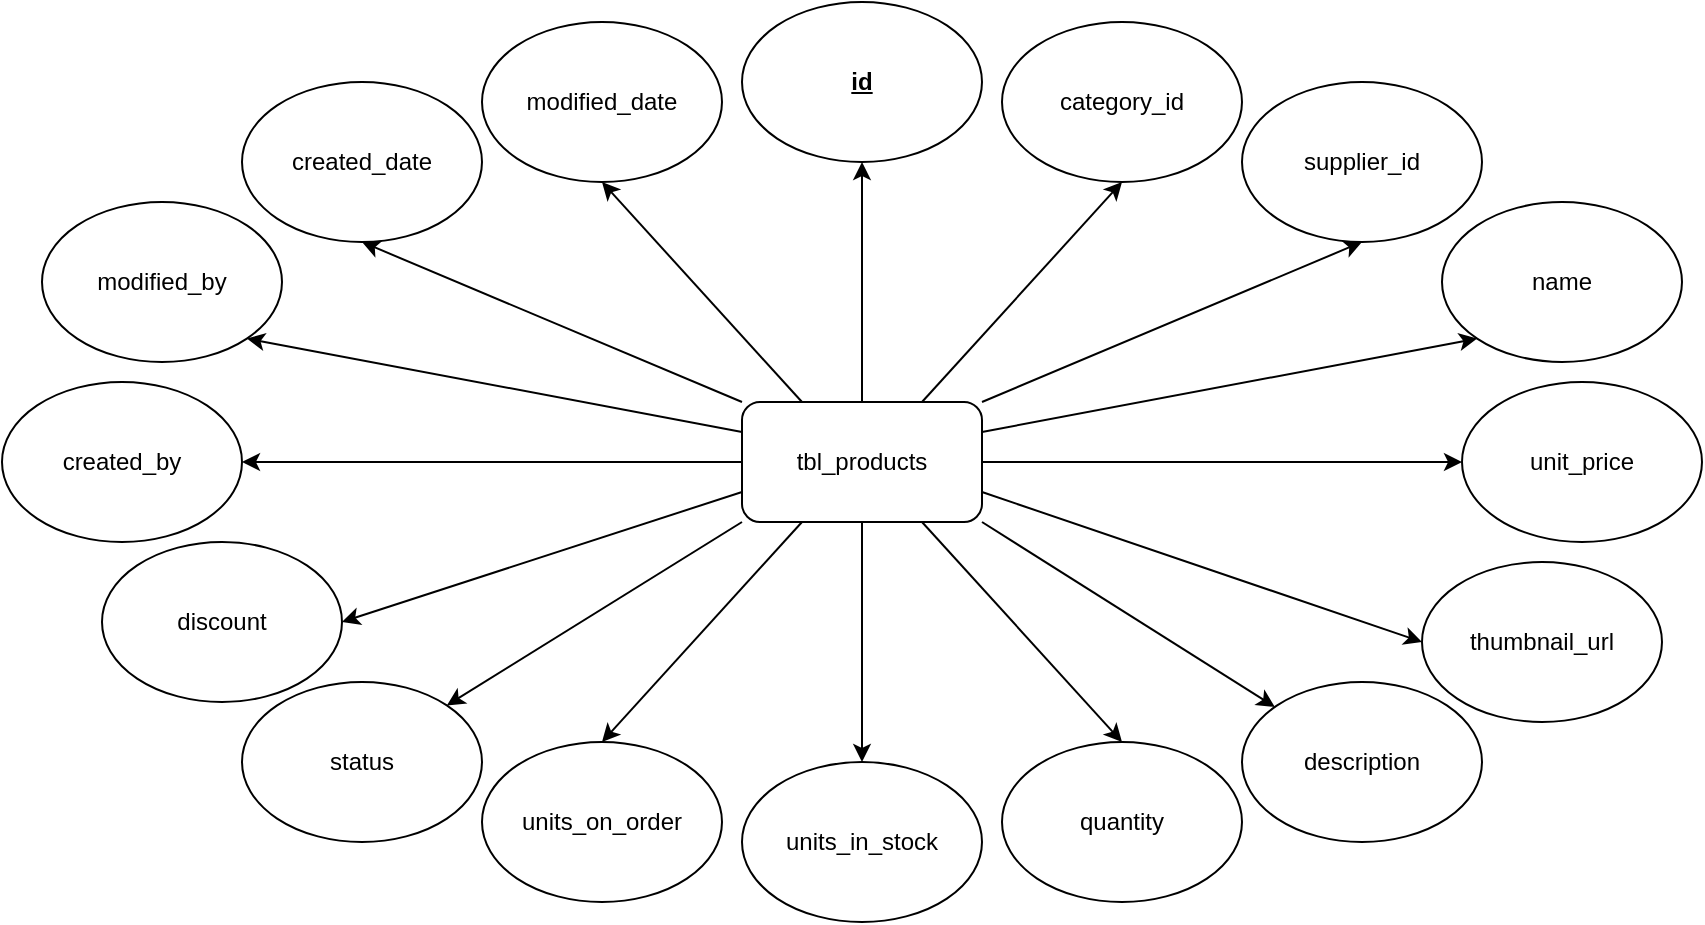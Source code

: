 <mxfile version="14.5.1" type="device"><diagram id="_XBZTfCBkBmvD9kpVY42" name="Page-1"><mxGraphModel dx="1714" dy="666" grid="1" gridSize="10" guides="1" tooltips="1" connect="1" arrows="1" fold="1" page="1" pageScale="1" pageWidth="850" pageHeight="1100" math="0" shadow="0"><root><mxCell id="0"/><mxCell id="1" parent="0"/><mxCell id="zBN5ZJn_SIb1YVqsDGPa-18" style="edgeStyle=orthogonalEdgeStyle;rounded=0;orthogonalLoop=1;jettySize=auto;html=1;entryX=0.5;entryY=1;entryDx=0;entryDy=0;fontFamily=Helvetica;fontSize=12;" edge="1" parent="1" source="zBN5ZJn_SIb1YVqsDGPa-1" target="zBN5ZJn_SIb1YVqsDGPa-2"><mxGeometry relative="1" as="geometry"/></mxCell><mxCell id="zBN5ZJn_SIb1YVqsDGPa-19" style="edgeStyle=orthogonalEdgeStyle;rounded=0;orthogonalLoop=1;jettySize=auto;html=1;entryX=0;entryY=0.5;entryDx=0;entryDy=0;fontFamily=Helvetica;fontSize=12;" edge="1" parent="1" source="zBN5ZJn_SIb1YVqsDGPa-1" target="zBN5ZJn_SIb1YVqsDGPa-6"><mxGeometry relative="1" as="geometry"/></mxCell><mxCell id="zBN5ZJn_SIb1YVqsDGPa-20" style="edgeStyle=orthogonalEdgeStyle;rounded=0;orthogonalLoop=1;jettySize=auto;html=1;fontFamily=Helvetica;fontSize=12;" edge="1" parent="1" source="zBN5ZJn_SIb1YVqsDGPa-1" target="zBN5ZJn_SIb1YVqsDGPa-10"><mxGeometry relative="1" as="geometry"/></mxCell><mxCell id="zBN5ZJn_SIb1YVqsDGPa-21" style="edgeStyle=orthogonalEdgeStyle;rounded=0;orthogonalLoop=1;jettySize=auto;html=1;entryX=1;entryY=0.5;entryDx=0;entryDy=0;fontFamily=Helvetica;fontSize=12;" edge="1" parent="1" source="zBN5ZJn_SIb1YVqsDGPa-1" target="zBN5ZJn_SIb1YVqsDGPa-14"><mxGeometry relative="1" as="geometry"/></mxCell><mxCell id="zBN5ZJn_SIb1YVqsDGPa-1" value="&lt;span id=&quot;docs-internal-guid-6e21b1f5-7fff-73fa-4234-542e73d8e674&quot; style=&quot;font-size: 12px;&quot;&gt;&lt;span style=&quot;font-size: 12px; background-color: transparent; vertical-align: baseline;&quot;&gt;tbl_products&lt;/span&gt;&lt;/span&gt;" style="rounded=1;whiteSpace=wrap;html=1;fontFamily=Helvetica;fontSize=12;" vertex="1" parent="1"><mxGeometry x="360" y="350" width="120" height="60" as="geometry"/></mxCell><mxCell id="zBN5ZJn_SIb1YVqsDGPa-2" value="&lt;b style=&quot;font-size: 12px;&quot;&gt;&lt;u style=&quot;font-size: 12px;&quot;&gt;id&lt;/u&gt;&lt;/b&gt;" style="ellipse;whiteSpace=wrap;html=1;fontFamily=Helvetica;fontSize=12;" vertex="1" parent="1"><mxGeometry x="360" y="150" width="120" height="80" as="geometry"/></mxCell><mxCell id="zBN5ZJn_SIb1YVqsDGPa-3" value="&lt;span id=&quot;docs-internal-guid-2e761abe-7fff-c31b-d07c-0b8f161b6bf8&quot; style=&quot;font-size: 12px;&quot;&gt;&lt;span style=&quot;font-size: 12px; background-color: transparent; vertical-align: baseline;&quot;&gt;category_id&lt;/span&gt;&lt;/span&gt;" style="ellipse;whiteSpace=wrap;html=1;fontFamily=Helvetica;fontSize=12;" vertex="1" parent="1"><mxGeometry x="490" y="160" width="120" height="80" as="geometry"/></mxCell><mxCell id="zBN5ZJn_SIb1YVqsDGPa-4" value="&lt;span id=&quot;docs-internal-guid-243d4c91-7fff-da60-47da-f7300d32f92f&quot; style=&quot;font-size: 12px;&quot;&gt;&lt;span style=&quot;font-size: 12px; background-color: transparent; vertical-align: baseline;&quot;&gt;supplier_id&lt;/span&gt;&lt;/span&gt;" style="ellipse;whiteSpace=wrap;html=1;fontFamily=Helvetica;fontSize=12;" vertex="1" parent="1"><mxGeometry x="610" y="190" width="120" height="80" as="geometry"/></mxCell><mxCell id="zBN5ZJn_SIb1YVqsDGPa-5" value="&lt;span id=&quot;docs-internal-guid-08d7a737-7fff-f1ab-7426-9d7c1a31cc10&quot; style=&quot;font-size: 12px;&quot;&gt;&lt;span style=&quot;font-size: 12px; background-color: transparent; vertical-align: baseline;&quot;&gt;name&lt;/span&gt;&lt;/span&gt;" style="ellipse;whiteSpace=wrap;html=1;fontFamily=Helvetica;fontSize=12;" vertex="1" parent="1"><mxGeometry x="710" y="250" width="120" height="80" as="geometry"/></mxCell><mxCell id="zBN5ZJn_SIb1YVqsDGPa-6" value="&lt;span id=&quot;docs-internal-guid-c86216eb-7fff-084b-5779-dad28581980a&quot; style=&quot;font-size: 12px;&quot;&gt;&lt;span style=&quot;font-size: 12px; background-color: transparent; vertical-align: baseline;&quot;&gt;unit_price&lt;/span&gt;&lt;/span&gt;" style="ellipse;whiteSpace=wrap;html=1;fontFamily=Helvetica;fontSize=12;" vertex="1" parent="1"><mxGeometry x="720" y="340" width="120" height="80" as="geometry"/></mxCell><mxCell id="zBN5ZJn_SIb1YVqsDGPa-7" value="&lt;span id=&quot;docs-internal-guid-d89c53fd-7fff-1e32-b6b2-c424d7226441&quot; style=&quot;font-size: 12px;&quot;&gt;&lt;span style=&quot;font-size: 12px; background-color: transparent; vertical-align: baseline;&quot;&gt;thumbnail_url&lt;/span&gt;&lt;/span&gt;" style="ellipse;whiteSpace=wrap;html=1;fontFamily=Helvetica;fontSize=12;" vertex="1" parent="1"><mxGeometry x="700" y="430" width="120" height="80" as="geometry"/></mxCell><mxCell id="zBN5ZJn_SIb1YVqsDGPa-8" value="&lt;span id=&quot;docs-internal-guid-520b58ec-7fff-37f6-4a16-2b36a00168e7&quot; style=&quot;font-size: 12px;&quot;&gt;&lt;span style=&quot;font-size: 12px; background-color: transparent; vertical-align: baseline;&quot;&gt;description&lt;/span&gt;&lt;/span&gt;" style="ellipse;whiteSpace=wrap;html=1;fontFamily=Helvetica;fontSize=12;" vertex="1" parent="1"><mxGeometry x="610" y="490" width="120" height="80" as="geometry"/></mxCell><mxCell id="zBN5ZJn_SIb1YVqsDGPa-9" value="&lt;span id=&quot;docs-internal-guid-cb647582-7fff-4c9b-2653-0b49fee0475a&quot; style=&quot;font-size: 12px;&quot;&gt;&lt;span style=&quot;font-size: 12px; background-color: transparent; vertical-align: baseline;&quot;&gt;quantity&lt;/span&gt;&lt;/span&gt;" style="ellipse;whiteSpace=wrap;html=1;fontFamily=Helvetica;fontSize=12;" vertex="1" parent="1"><mxGeometry x="490" y="520" width="120" height="80" as="geometry"/></mxCell><mxCell id="zBN5ZJn_SIb1YVqsDGPa-10" value="&lt;span id=&quot;docs-internal-guid-68c243d4-7fff-6460-e5e6-9a311859b698&quot; style=&quot;font-size: 12px;&quot;&gt;&lt;span style=&quot;font-size: 12px; background-color: transparent; vertical-align: baseline;&quot;&gt;units_in_stock&lt;/span&gt;&lt;/span&gt;" style="ellipse;whiteSpace=wrap;html=1;fontFamily=Helvetica;fontSize=12;" vertex="1" parent="1"><mxGeometry x="360" y="530" width="120" height="80" as="geometry"/></mxCell><mxCell id="zBN5ZJn_SIb1YVqsDGPa-11" value="&lt;span id=&quot;docs-internal-guid-2683418e-7fff-7da0-1f7c-aaab155fad14&quot; style=&quot;font-size: 12px;&quot;&gt;&lt;span style=&quot;font-size: 12px; background-color: transparent; vertical-align: baseline;&quot;&gt;units_on_order&lt;/span&gt;&lt;/span&gt;" style="ellipse;whiteSpace=wrap;html=1;fontFamily=Helvetica;fontSize=12;" vertex="1" parent="1"><mxGeometry x="230" y="520" width="120" height="80" as="geometry"/></mxCell><mxCell id="zBN5ZJn_SIb1YVqsDGPa-12" value="&lt;span id=&quot;docs-internal-guid-8d2bd18a-7fff-984e-9cea-e839c638940b&quot; style=&quot;font-size: 12px;&quot;&gt;&lt;span style=&quot;font-size: 12px; background-color: transparent; vertical-align: baseline;&quot;&gt;status&lt;/span&gt;&lt;/span&gt;" style="ellipse;whiteSpace=wrap;html=1;fontFamily=Helvetica;fontSize=12;" vertex="1" parent="1"><mxGeometry x="110" y="490" width="120" height="80" as="geometry"/></mxCell><mxCell id="zBN5ZJn_SIb1YVqsDGPa-13" value="&lt;span id=&quot;docs-internal-guid-1c02dc9d-7fff-aca6-53f8-9be15e30e20e&quot; style=&quot;font-size: 12px;&quot;&gt;&lt;span style=&quot;font-size: 12px; background-color: transparent; vertical-align: baseline;&quot;&gt;discount&lt;/span&gt;&lt;/span&gt;" style="ellipse;whiteSpace=wrap;html=1;fontFamily=Helvetica;fontSize=12;" vertex="1" parent="1"><mxGeometry x="40" y="420" width="120" height="80" as="geometry"/></mxCell><mxCell id="zBN5ZJn_SIb1YVqsDGPa-14" value="&lt;span id=&quot;docs-internal-guid-4d0cb4b2-7fff-c069-41c5-729137022d2c&quot; style=&quot;font-size: 12px;&quot;&gt;&lt;span style=&quot;font-size: 12px; background-color: transparent; vertical-align: baseline;&quot;&gt;created_by&lt;/span&gt;&lt;/span&gt;" style="ellipse;whiteSpace=wrap;html=1;fontFamily=Helvetica;fontSize=12;" vertex="1" parent="1"><mxGeometry x="-10" y="340" width="120" height="80" as="geometry"/></mxCell><mxCell id="zBN5ZJn_SIb1YVqsDGPa-15" value="&lt;span id=&quot;docs-internal-guid-fb2e6265-7fff-d5e6-eefe-a894ffe946fb&quot; style=&quot;font-size: 12px;&quot;&gt;&lt;span style=&quot;font-size: 12px; background-color: transparent; vertical-align: baseline;&quot;&gt;modified_by&lt;/span&gt;&lt;/span&gt;" style="ellipse;whiteSpace=wrap;html=1;fontFamily=Helvetica;fontSize=12;" vertex="1" parent="1"><mxGeometry x="10" y="250" width="120" height="80" as="geometry"/></mxCell><mxCell id="zBN5ZJn_SIb1YVqsDGPa-16" value="&lt;span id=&quot;docs-internal-guid-67d06d3e-7fff-f8e7-26a3-48f30128f865&quot; style=&quot;font-size: 12px;&quot;&gt;&lt;span style=&quot;font-size: 12px; background-color: transparent; vertical-align: baseline;&quot;&gt;created_date&lt;/span&gt;&lt;/span&gt;" style="ellipse;whiteSpace=wrap;html=1;fontFamily=Helvetica;fontSize=12;" vertex="1" parent="1"><mxGeometry x="110" y="190" width="120" height="80" as="geometry"/></mxCell><mxCell id="zBN5ZJn_SIb1YVqsDGPa-17" value="&lt;span id=&quot;docs-internal-guid-dcada512-7fff-168d-cac8-3813b0b58119&quot; style=&quot;font-size: 12px;&quot;&gt;&lt;span style=&quot;font-size: 12px; background-color: transparent; vertical-align: baseline;&quot;&gt;modified_date&lt;/span&gt;&lt;/span&gt;" style="ellipse;whiteSpace=wrap;html=1;fontFamily=Helvetica;fontSize=12;" vertex="1" parent="1"><mxGeometry x="230" y="160" width="120" height="80" as="geometry"/></mxCell><mxCell id="zBN5ZJn_SIb1YVqsDGPa-22" value="" style="endArrow=classic;html=1;entryX=0.5;entryY=1;entryDx=0;entryDy=0;exitX=0.25;exitY=0;exitDx=0;exitDy=0;fontFamily=Helvetica;fontSize=12;" edge="1" parent="1" source="zBN5ZJn_SIb1YVqsDGPa-1" target="zBN5ZJn_SIb1YVqsDGPa-17"><mxGeometry width="50" height="50" relative="1" as="geometry"><mxPoint x="400" y="310" as="sourcePoint"/><mxPoint x="450" y="260" as="targetPoint"/></mxGeometry></mxCell><mxCell id="zBN5ZJn_SIb1YVqsDGPa-23" value="" style="endArrow=classic;html=1;exitX=0.75;exitY=0;exitDx=0;exitDy=0;entryX=0.5;entryY=1;entryDx=0;entryDy=0;fontFamily=Helvetica;fontSize=12;" edge="1" parent="1" source="zBN5ZJn_SIb1YVqsDGPa-1" target="zBN5ZJn_SIb1YVqsDGPa-3"><mxGeometry width="50" height="50" relative="1" as="geometry"><mxPoint x="400" y="310" as="sourcePoint"/><mxPoint x="450" y="260" as="targetPoint"/></mxGeometry></mxCell><mxCell id="zBN5ZJn_SIb1YVqsDGPa-24" value="" style="endArrow=classic;html=1;entryX=0.5;entryY=1;entryDx=0;entryDy=0;exitX=1;exitY=0;exitDx=0;exitDy=0;fontFamily=Helvetica;fontSize=12;" edge="1" parent="1" source="zBN5ZJn_SIb1YVqsDGPa-1" target="zBN5ZJn_SIb1YVqsDGPa-4"><mxGeometry width="50" height="50" relative="1" as="geometry"><mxPoint x="400" y="310" as="sourcePoint"/><mxPoint x="450" y="260" as="targetPoint"/></mxGeometry></mxCell><mxCell id="zBN5ZJn_SIb1YVqsDGPa-25" value="" style="endArrow=classic;html=1;exitX=1;exitY=0.25;exitDx=0;exitDy=0;fontFamily=Helvetica;fontSize=12;entryX=0;entryY=1;entryDx=0;entryDy=0;" edge="1" parent="1" source="zBN5ZJn_SIb1YVqsDGPa-1" target="zBN5ZJn_SIb1YVqsDGPa-5"><mxGeometry width="50" height="50" relative="1" as="geometry"><mxPoint x="400" y="310" as="sourcePoint"/><mxPoint x="722" y="325" as="targetPoint"/></mxGeometry></mxCell><mxCell id="zBN5ZJn_SIb1YVqsDGPa-26" value="" style="endArrow=classic;html=1;entryX=0;entryY=0.5;entryDx=0;entryDy=0;exitX=1;exitY=0.75;exitDx=0;exitDy=0;fontFamily=Helvetica;fontSize=12;" edge="1" parent="1" source="zBN5ZJn_SIb1YVqsDGPa-1" target="zBN5ZJn_SIb1YVqsDGPa-7"><mxGeometry width="50" height="50" relative="1" as="geometry"><mxPoint x="400" y="310" as="sourcePoint"/><mxPoint x="450" y="260" as="targetPoint"/></mxGeometry></mxCell><mxCell id="zBN5ZJn_SIb1YVqsDGPa-27" value="" style="endArrow=classic;html=1;exitX=1;exitY=1;exitDx=0;exitDy=0;fontFamily=Helvetica;fontSize=12;" edge="1" parent="1" source="zBN5ZJn_SIb1YVqsDGPa-1" target="zBN5ZJn_SIb1YVqsDGPa-8"><mxGeometry width="50" height="50" relative="1" as="geometry"><mxPoint x="400" y="310" as="sourcePoint"/><mxPoint x="450" y="260" as="targetPoint"/></mxGeometry></mxCell><mxCell id="zBN5ZJn_SIb1YVqsDGPa-28" value="" style="endArrow=classic;html=1;entryX=0.5;entryY=0;entryDx=0;entryDy=0;exitX=0.75;exitY=1;exitDx=0;exitDy=0;fontFamily=Helvetica;fontSize=12;" edge="1" parent="1" source="zBN5ZJn_SIb1YVqsDGPa-1" target="zBN5ZJn_SIb1YVqsDGPa-9"><mxGeometry width="50" height="50" relative="1" as="geometry"><mxPoint x="400" y="310" as="sourcePoint"/><mxPoint x="450" y="260" as="targetPoint"/></mxGeometry></mxCell><mxCell id="zBN5ZJn_SIb1YVqsDGPa-29" value="" style="endArrow=classic;html=1;entryX=0.5;entryY=1;entryDx=0;entryDy=0;exitX=0;exitY=0;exitDx=0;exitDy=0;fontFamily=Helvetica;fontSize=12;" edge="1" parent="1" source="zBN5ZJn_SIb1YVqsDGPa-1" target="zBN5ZJn_SIb1YVqsDGPa-16"><mxGeometry width="50" height="50" relative="1" as="geometry"><mxPoint x="400" y="310" as="sourcePoint"/><mxPoint x="450" y="260" as="targetPoint"/></mxGeometry></mxCell><mxCell id="zBN5ZJn_SIb1YVqsDGPa-30" value="" style="endArrow=classic;html=1;entryX=1;entryY=1;entryDx=0;entryDy=0;exitX=0;exitY=0.25;exitDx=0;exitDy=0;fontFamily=Helvetica;fontSize=12;" edge="1" parent="1" source="zBN5ZJn_SIb1YVqsDGPa-1" target="zBN5ZJn_SIb1YVqsDGPa-15"><mxGeometry width="50" height="50" relative="1" as="geometry"><mxPoint x="400" y="310" as="sourcePoint"/><mxPoint x="450" y="260" as="targetPoint"/></mxGeometry></mxCell><mxCell id="zBN5ZJn_SIb1YVqsDGPa-31" value="" style="endArrow=classic;html=1;entryX=1;entryY=0.5;entryDx=0;entryDy=0;exitX=0;exitY=0.75;exitDx=0;exitDy=0;fontFamily=Helvetica;fontSize=12;" edge="1" parent="1" source="zBN5ZJn_SIb1YVqsDGPa-1" target="zBN5ZJn_SIb1YVqsDGPa-13"><mxGeometry width="50" height="50" relative="1" as="geometry"><mxPoint x="400" y="310" as="sourcePoint"/><mxPoint x="450" y="260" as="targetPoint"/></mxGeometry></mxCell><mxCell id="zBN5ZJn_SIb1YVqsDGPa-32" value="" style="endArrow=classic;html=1;entryX=1;entryY=0;entryDx=0;entryDy=0;exitX=0;exitY=1;exitDx=0;exitDy=0;fontFamily=Helvetica;fontSize=12;" edge="1" parent="1" source="zBN5ZJn_SIb1YVqsDGPa-1" target="zBN5ZJn_SIb1YVqsDGPa-12"><mxGeometry width="50" height="50" relative="1" as="geometry"><mxPoint x="400" y="310" as="sourcePoint"/><mxPoint x="450" y="260" as="targetPoint"/></mxGeometry></mxCell><mxCell id="zBN5ZJn_SIb1YVqsDGPa-33" value="" style="endArrow=classic;html=1;entryX=0.5;entryY=0;entryDx=0;entryDy=0;exitX=0.25;exitY=1;exitDx=0;exitDy=0;fontFamily=Helvetica;fontSize=12;" edge="1" parent="1" source="zBN5ZJn_SIb1YVqsDGPa-1" target="zBN5ZJn_SIb1YVqsDGPa-11"><mxGeometry width="50" height="50" relative="1" as="geometry"><mxPoint x="400" y="310" as="sourcePoint"/><mxPoint x="450" y="260" as="targetPoint"/></mxGeometry></mxCell></root></mxGraphModel></diagram></mxfile>